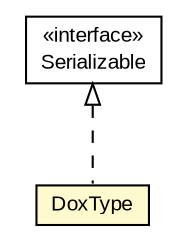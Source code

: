#!/usr/local/bin/dot
#
# Class diagram 
# Generated by UMLGraph version R5_6-24-gf6e263 (http://www.umlgraph.org/)
#

digraph G {
	edge [fontname="arial",fontsize=10,labelfontname="arial",labelfontsize=10];
	node [fontname="arial",fontsize=10,shape=plaintext];
	nodesep=0.25;
	ranksep=0.5;
	// net.trajano.doxdb.schema.DoxType
	c1025 [label=<<table title="net.trajano.doxdb.schema.DoxType" border="0" cellborder="1" cellspacing="0" cellpadding="2" port="p" bgcolor="lemonChiffon" href="./DoxType.html">
		<tr><td><table border="0" cellspacing="0" cellpadding="1">
<tr><td align="center" balign="center"> DoxType </td></tr>
		</table></td></tr>
		</table>>, URL="./DoxType.html", fontname="arial", fontcolor="black", fontsize=10.0];
	//net.trajano.doxdb.schema.DoxType implements java.io.Serializable
	c1027:p -> c1025:p [dir=back,arrowtail=empty,style=dashed];
	// java.io.Serializable
	c1027 [label=<<table title="java.io.Serializable" border="0" cellborder="1" cellspacing="0" cellpadding="2" port="p" href="http://java.sun.com/j2se/1.4.2/docs/api/java/io/Serializable.html">
		<tr><td><table border="0" cellspacing="0" cellpadding="1">
<tr><td align="center" balign="center"> &#171;interface&#187; </td></tr>
<tr><td align="center" balign="center"> Serializable </td></tr>
		</table></td></tr>
		</table>>, URL="http://java.sun.com/j2se/1.4.2/docs/api/java/io/Serializable.html", fontname="arial", fontcolor="black", fontsize=10.0];
}

